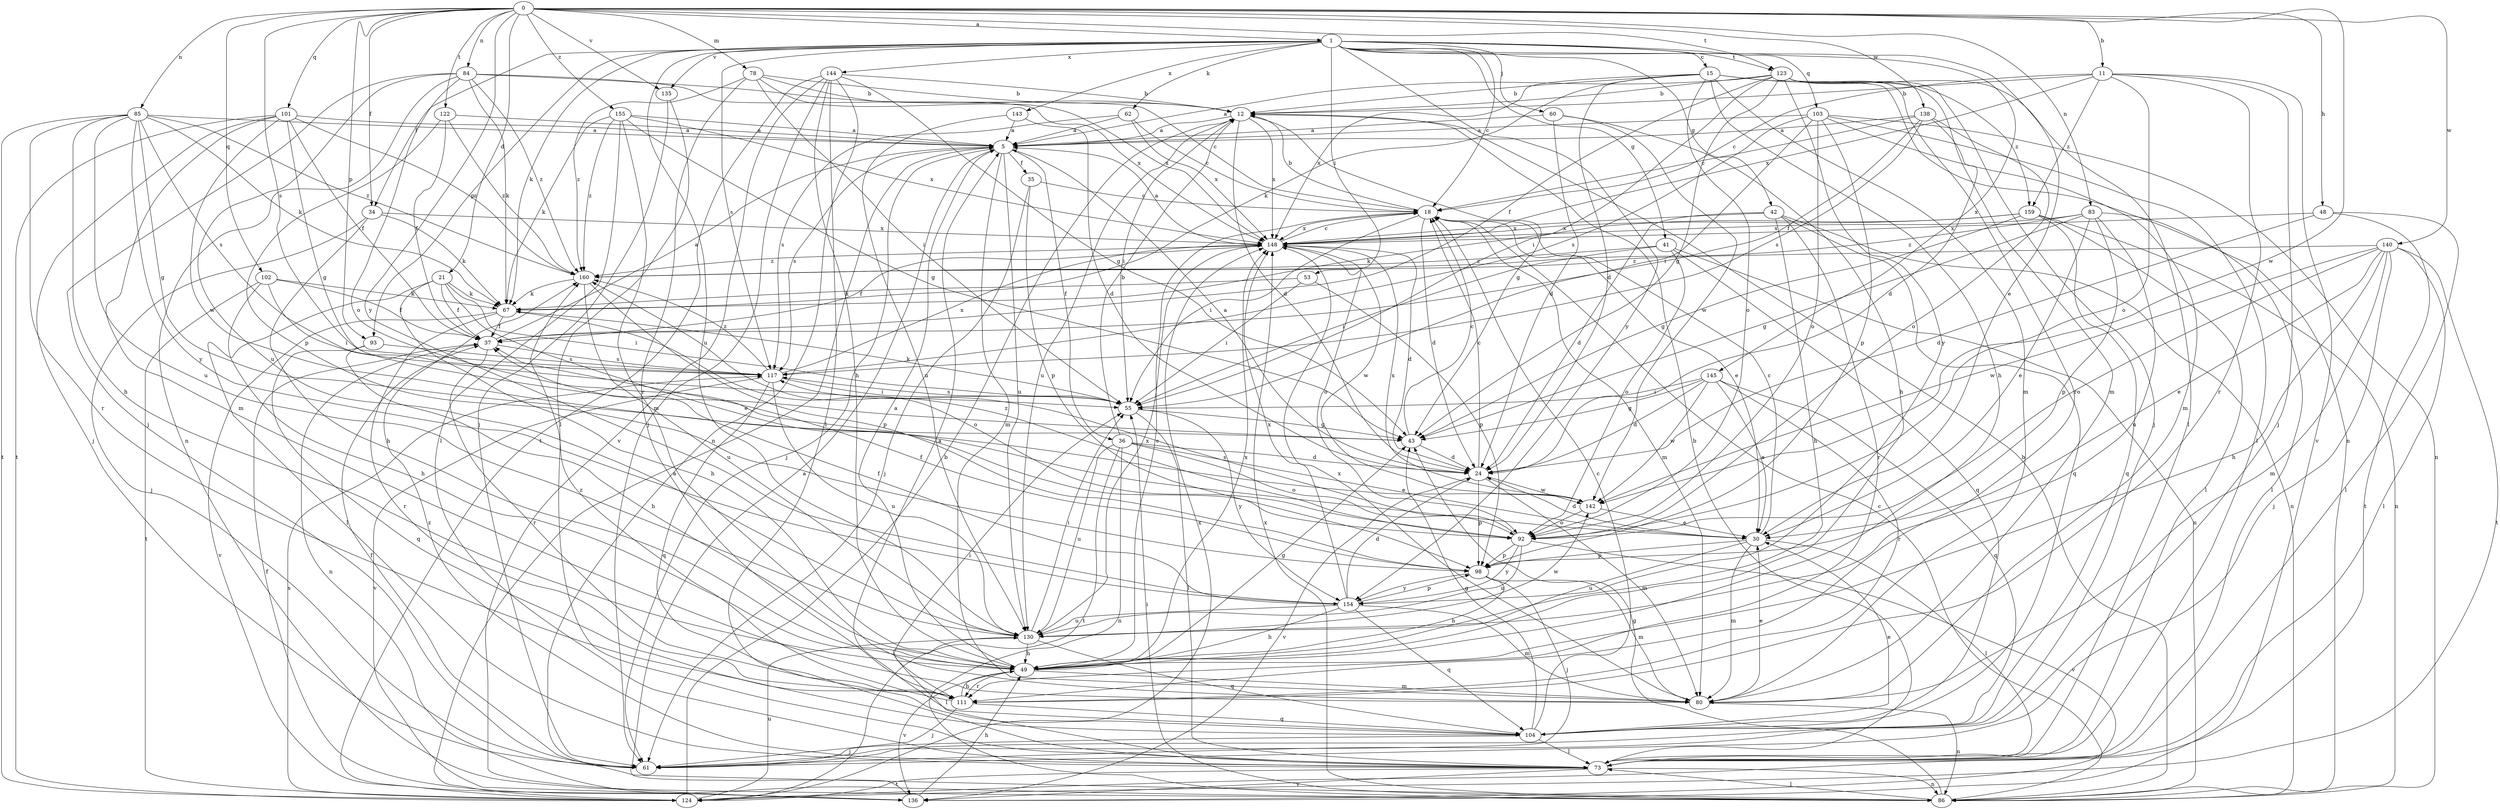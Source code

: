 strict digraph  {
0;
1;
5;
11;
12;
15;
18;
21;
24;
30;
34;
35;
36;
37;
41;
42;
43;
48;
49;
53;
55;
60;
61;
62;
67;
73;
78;
80;
83;
84;
85;
86;
92;
93;
98;
101;
102;
103;
104;
111;
117;
122;
123;
124;
130;
135;
136;
138;
140;
142;
143;
144;
145;
148;
154;
155;
159;
160;
0 -> 1  [label=a];
0 -> 11  [label=b];
0 -> 21  [label=d];
0 -> 34  [label=f];
0 -> 48  [label=h];
0 -> 78  [label=m];
0 -> 83  [label=n];
0 -> 84  [label=n];
0 -> 85  [label=n];
0 -> 93  [label=p];
0 -> 101  [label=q];
0 -> 102  [label=q];
0 -> 117  [label=s];
0 -> 122  [label=t];
0 -> 123  [label=t];
0 -> 135  [label=v];
0 -> 138  [label=w];
0 -> 140  [label=w];
0 -> 142  [label=w];
0 -> 154  [label=y];
0 -> 155  [label=z];
1 -> 15  [label=c];
1 -> 18  [label=c];
1 -> 30  [label=e];
1 -> 34  [label=f];
1 -> 41  [label=g];
1 -> 42  [label=g];
1 -> 53  [label=i];
1 -> 60  [label=j];
1 -> 62  [label=k];
1 -> 67  [label=k];
1 -> 93  [label=p];
1 -> 103  [label=q];
1 -> 117  [label=s];
1 -> 123  [label=t];
1 -> 130  [label=u];
1 -> 135  [label=v];
1 -> 143  [label=x];
1 -> 144  [label=x];
1 -> 145  [label=x];
1 -> 154  [label=y];
5 -> 35  [label=f];
5 -> 36  [label=f];
5 -> 61  [label=j];
5 -> 80  [label=m];
5 -> 117  [label=s];
5 -> 130  [label=u];
11 -> 12  [label=b];
11 -> 18  [label=c];
11 -> 61  [label=j];
11 -> 92  [label=o];
11 -> 111  [label=r];
11 -> 136  [label=v];
11 -> 148  [label=x];
11 -> 159  [label=z];
12 -> 5  [label=a];
12 -> 24  [label=d];
12 -> 43  [label=g];
12 -> 55  [label=i];
12 -> 130  [label=u];
12 -> 148  [label=x];
15 -> 12  [label=b];
15 -> 24  [label=d];
15 -> 49  [label=h];
15 -> 67  [label=k];
15 -> 80  [label=m];
15 -> 86  [label=n];
15 -> 92  [label=o];
15 -> 148  [label=x];
15 -> 159  [label=z];
18 -> 12  [label=b];
18 -> 24  [label=d];
18 -> 30  [label=e];
18 -> 55  [label=i];
18 -> 80  [label=m];
18 -> 148  [label=x];
21 -> 30  [label=e];
21 -> 37  [label=f];
21 -> 49  [label=h];
21 -> 55  [label=i];
21 -> 67  [label=k];
21 -> 73  [label=l];
24 -> 5  [label=a];
24 -> 18  [label=c];
24 -> 80  [label=m];
24 -> 98  [label=p];
24 -> 136  [label=v];
24 -> 142  [label=w];
30 -> 18  [label=c];
30 -> 24  [label=d];
30 -> 73  [label=l];
30 -> 80  [label=m];
30 -> 98  [label=p];
30 -> 130  [label=u];
34 -> 49  [label=h];
34 -> 61  [label=j];
34 -> 67  [label=k];
34 -> 148  [label=x];
35 -> 18  [label=c];
35 -> 61  [label=j];
35 -> 98  [label=p];
36 -> 12  [label=b];
36 -> 24  [label=d];
36 -> 30  [label=e];
36 -> 86  [label=n];
36 -> 92  [label=o];
36 -> 124  [label=t];
36 -> 130  [label=u];
37 -> 5  [label=a];
37 -> 86  [label=n];
37 -> 111  [label=r];
37 -> 117  [label=s];
41 -> 55  [label=i];
41 -> 86  [label=n];
41 -> 92  [label=o];
41 -> 104  [label=q];
41 -> 160  [label=z];
42 -> 24  [label=d];
42 -> 49  [label=h];
42 -> 86  [label=n];
42 -> 104  [label=q];
42 -> 111  [label=r];
42 -> 148  [label=x];
43 -> 18  [label=c];
43 -> 24  [label=d];
48 -> 24  [label=d];
48 -> 73  [label=l];
48 -> 124  [label=t];
48 -> 148  [label=x];
49 -> 5  [label=a];
49 -> 18  [label=c];
49 -> 43  [label=g];
49 -> 80  [label=m];
49 -> 111  [label=r];
49 -> 136  [label=v];
49 -> 148  [label=x];
53 -> 55  [label=i];
53 -> 67  [label=k];
53 -> 98  [label=p];
55 -> 43  [label=g];
55 -> 67  [label=k];
55 -> 73  [label=l];
55 -> 117  [label=s];
55 -> 154  [label=y];
60 -> 5  [label=a];
60 -> 24  [label=d];
60 -> 49  [label=h];
60 -> 142  [label=w];
61 -> 37  [label=f];
62 -> 5  [label=a];
62 -> 18  [label=c];
62 -> 117  [label=s];
62 -> 148  [label=x];
67 -> 37  [label=f];
67 -> 92  [label=o];
67 -> 111  [label=r];
67 -> 136  [label=v];
73 -> 12  [label=b];
73 -> 86  [label=n];
73 -> 124  [label=t];
73 -> 136  [label=v];
73 -> 160  [label=z];
78 -> 12  [label=b];
78 -> 18  [label=c];
78 -> 55  [label=i];
78 -> 111  [label=r];
78 -> 148  [label=x];
78 -> 160  [label=z];
80 -> 30  [label=e];
80 -> 86  [label=n];
80 -> 148  [label=x];
83 -> 30  [label=e];
83 -> 43  [label=g];
83 -> 73  [label=l];
83 -> 98  [label=p];
83 -> 130  [label=u];
83 -> 148  [label=x];
83 -> 160  [label=z];
84 -> 12  [label=b];
84 -> 61  [label=j];
84 -> 67  [label=k];
84 -> 86  [label=n];
84 -> 92  [label=o];
84 -> 130  [label=u];
84 -> 148  [label=x];
84 -> 160  [label=z];
85 -> 5  [label=a];
85 -> 43  [label=g];
85 -> 49  [label=h];
85 -> 67  [label=k];
85 -> 111  [label=r];
85 -> 117  [label=s];
85 -> 124  [label=t];
85 -> 130  [label=u];
85 -> 154  [label=y];
85 -> 160  [label=z];
86 -> 12  [label=b];
86 -> 18  [label=c];
86 -> 43  [label=g];
86 -> 55  [label=i];
86 -> 73  [label=l];
86 -> 148  [label=x];
92 -> 98  [label=p];
92 -> 117  [label=s];
92 -> 130  [label=u];
92 -> 136  [label=v];
92 -> 154  [label=y];
92 -> 160  [label=z];
93 -> 49  [label=h];
93 -> 104  [label=q];
93 -> 117  [label=s];
98 -> 37  [label=f];
98 -> 49  [label=h];
98 -> 61  [label=j];
98 -> 80  [label=m];
98 -> 154  [label=y];
101 -> 5  [label=a];
101 -> 37  [label=f];
101 -> 43  [label=g];
101 -> 61  [label=j];
101 -> 80  [label=m];
101 -> 124  [label=t];
101 -> 142  [label=w];
101 -> 160  [label=z];
102 -> 37  [label=f];
102 -> 49  [label=h];
102 -> 55  [label=i];
102 -> 67  [label=k];
102 -> 124  [label=t];
103 -> 5  [label=a];
103 -> 55  [label=i];
103 -> 73  [label=l];
103 -> 80  [label=m];
103 -> 86  [label=n];
103 -> 92  [label=o];
103 -> 98  [label=p];
103 -> 117  [label=s];
104 -> 5  [label=a];
104 -> 18  [label=c];
104 -> 30  [label=e];
104 -> 43  [label=g];
104 -> 61  [label=j];
104 -> 73  [label=l];
111 -> 49  [label=h];
111 -> 55  [label=i];
111 -> 61  [label=j];
111 -> 104  [label=q];
111 -> 160  [label=z];
117 -> 55  [label=i];
117 -> 104  [label=q];
117 -> 130  [label=u];
117 -> 136  [label=v];
117 -> 148  [label=x];
117 -> 160  [label=z];
122 -> 5  [label=a];
122 -> 37  [label=f];
122 -> 98  [label=p];
122 -> 160  [label=z];
123 -> 5  [label=a];
123 -> 12  [label=b];
123 -> 37  [label=f];
123 -> 43  [label=g];
123 -> 55  [label=i];
123 -> 61  [label=j];
123 -> 73  [label=l];
123 -> 80  [label=m];
123 -> 111  [label=r];
123 -> 154  [label=y];
124 -> 5  [label=a];
124 -> 12  [label=b];
124 -> 117  [label=s];
124 -> 130  [label=u];
124 -> 148  [label=x];
130 -> 49  [label=h];
130 -> 55  [label=i];
130 -> 73  [label=l];
130 -> 104  [label=q];
130 -> 142  [label=w];
130 -> 148  [label=x];
135 -> 61  [label=j];
135 -> 73  [label=l];
136 -> 5  [label=a];
136 -> 37  [label=f];
136 -> 49  [label=h];
138 -> 5  [label=a];
138 -> 18  [label=c];
138 -> 24  [label=d];
138 -> 37  [label=f];
138 -> 92  [label=o];
138 -> 117  [label=s];
140 -> 30  [label=e];
140 -> 49  [label=h];
140 -> 61  [label=j];
140 -> 73  [label=l];
140 -> 80  [label=m];
140 -> 92  [label=o];
140 -> 124  [label=t];
140 -> 142  [label=w];
140 -> 160  [label=z];
142 -> 30  [label=e];
142 -> 92  [label=o];
142 -> 148  [label=x];
143 -> 5  [label=a];
143 -> 24  [label=d];
143 -> 130  [label=u];
144 -> 12  [label=b];
144 -> 43  [label=g];
144 -> 49  [label=h];
144 -> 61  [label=j];
144 -> 73  [label=l];
144 -> 86  [label=n];
144 -> 124  [label=t];
144 -> 136  [label=v];
145 -> 24  [label=d];
145 -> 30  [label=e];
145 -> 43  [label=g];
145 -> 55  [label=i];
145 -> 104  [label=q];
145 -> 111  [label=r];
145 -> 142  [label=w];
148 -> 5  [label=a];
148 -> 18  [label=c];
148 -> 24  [label=d];
148 -> 37  [label=f];
148 -> 92  [label=o];
148 -> 142  [label=w];
148 -> 160  [label=z];
154 -> 24  [label=d];
154 -> 37  [label=f];
154 -> 49  [label=h];
154 -> 80  [label=m];
154 -> 98  [label=p];
154 -> 104  [label=q];
154 -> 130  [label=u];
154 -> 148  [label=x];
155 -> 5  [label=a];
155 -> 43  [label=g];
155 -> 67  [label=k];
155 -> 73  [label=l];
155 -> 80  [label=m];
155 -> 148  [label=x];
155 -> 160  [label=z];
159 -> 43  [label=g];
159 -> 67  [label=k];
159 -> 73  [label=l];
159 -> 86  [label=n];
159 -> 104  [label=q];
159 -> 148  [label=x];
160 -> 67  [label=k];
160 -> 98  [label=p];
160 -> 130  [label=u];
}
